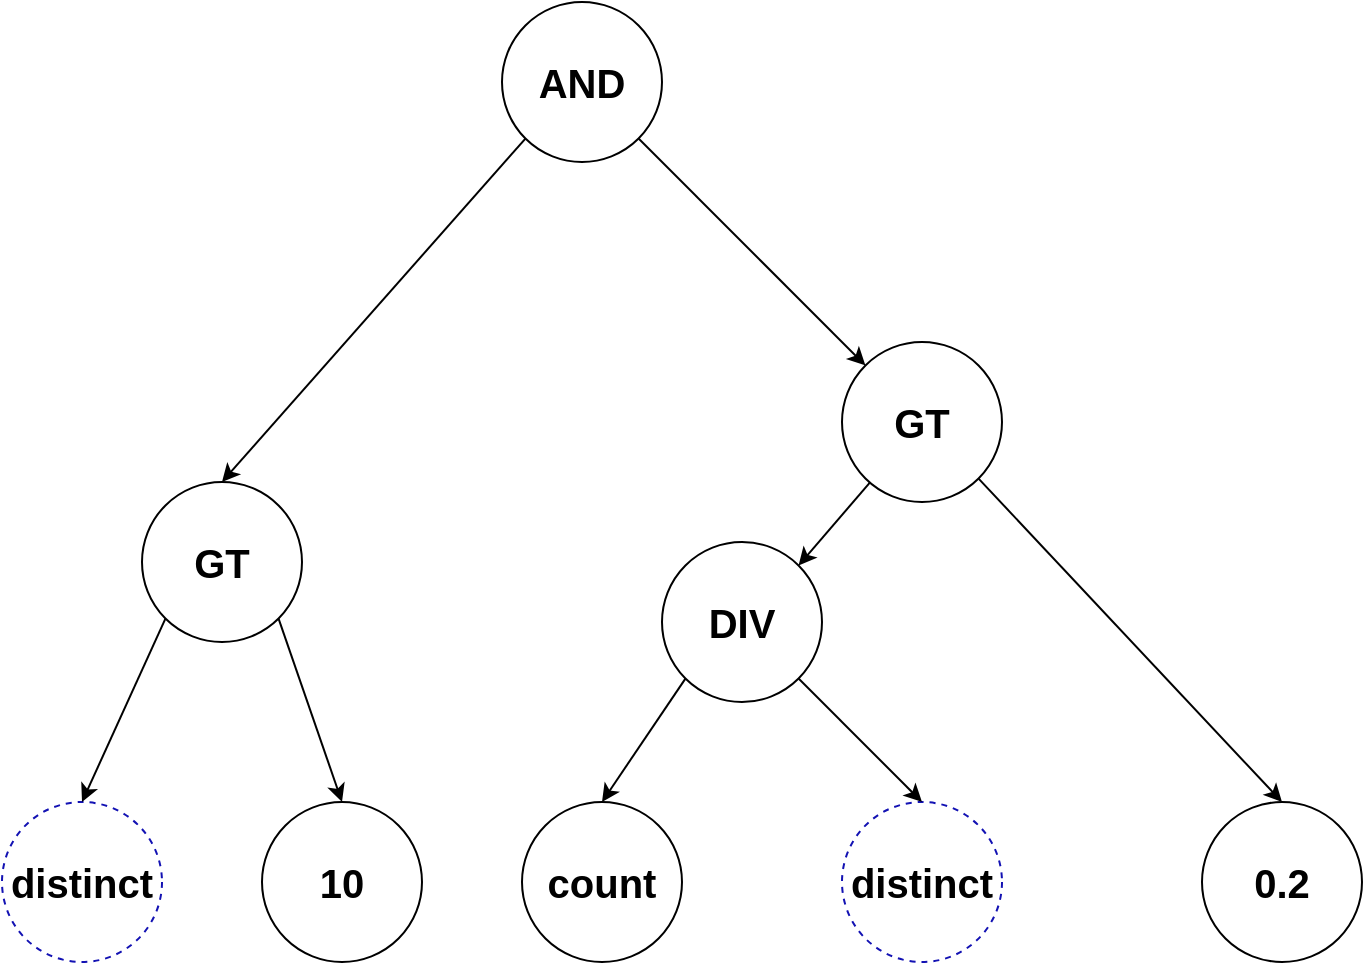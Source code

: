 <mxfile version="14.8.0" type="github">
  <diagram id="_eN63hCr3E5-bqdoEzAJ" name="Page-1">
    <mxGraphModel dx="1255" dy="754" grid="1" gridSize="10" guides="1" tooltips="1" connect="1" arrows="1" fold="1" page="1" pageScale="1" pageWidth="827" pageHeight="1169" math="0" shadow="0">
      <root>
        <mxCell id="0" />
        <mxCell id="1" parent="0" />
        <mxCell id="I1iA3QNqFAUBeCinv_yO-1" value="&lt;span style=&quot;font-size: 20px;&quot;&gt;AND&lt;/span&gt;" style="ellipse;whiteSpace=wrap;html=1;aspect=fixed;fontStyle=1;fontSize=20;" vertex="1" parent="1">
          <mxGeometry x="310" width="80" height="80" as="geometry" />
        </mxCell>
        <mxCell id="I1iA3QNqFAUBeCinv_yO-2" value="&lt;span style=&quot;font-size: 20px;&quot;&gt;distinct&lt;/span&gt;" style="ellipse;whiteSpace=wrap;html=1;aspect=fixed;dashed=1;strokeColor=#1312B3;fontStyle=1;fontSize=20;" vertex="1" parent="1">
          <mxGeometry x="60" y="400" width="80" height="80" as="geometry" />
        </mxCell>
        <mxCell id="I1iA3QNqFAUBeCinv_yO-3" value="&lt;span style=&quot;font-size: 20px;&quot;&gt;count&lt;/span&gt;" style="ellipse;whiteSpace=wrap;html=1;aspect=fixed;fontStyle=1;fontSize=20;" vertex="1" parent="1">
          <mxGeometry x="320" y="400" width="80" height="80" as="geometry" />
        </mxCell>
        <mxCell id="I1iA3QNqFAUBeCinv_yO-4" value="&lt;span style=&quot;font-size: 20px;&quot;&gt;distinct&lt;/span&gt;" style="ellipse;whiteSpace=wrap;html=1;aspect=fixed;dashed=1;strokeColor=#1312B3;fontStyle=1;fontSize=20;" vertex="1" parent="1">
          <mxGeometry x="480" y="400" width="80" height="80" as="geometry" />
        </mxCell>
        <mxCell id="I1iA3QNqFAUBeCinv_yO-5" value="&lt;span style=&quot;font-size: 20px;&quot;&gt;DIV&lt;/span&gt;" style="ellipse;whiteSpace=wrap;html=1;aspect=fixed;fontStyle=1;fontSize=20;" vertex="1" parent="1">
          <mxGeometry x="390" y="270" width="80" height="80" as="geometry" />
        </mxCell>
        <mxCell id="I1iA3QNqFAUBeCinv_yO-7" value="" style="endArrow=classic;html=1;exitX=1;exitY=1;exitDx=0;exitDy=0;entryX=0;entryY=0;entryDx=0;entryDy=0;fontStyle=1;fontSize=20;" edge="1" parent="1" source="I1iA3QNqFAUBeCinv_yO-1" target="I1iA3QNqFAUBeCinv_yO-13">
          <mxGeometry width="50" height="50" relative="1" as="geometry">
            <mxPoint x="296.451" y="197.635" as="sourcePoint" />
            <mxPoint x="450" y="260" as="targetPoint" />
          </mxGeometry>
        </mxCell>
        <mxCell id="I1iA3QNqFAUBeCinv_yO-8" value="&lt;span style=&quot;font-size: 20px;&quot;&gt;GT&lt;/span&gt;" style="ellipse;whiteSpace=wrap;html=1;aspect=fixed;fontStyle=1;fontSize=20;" vertex="1" parent="1">
          <mxGeometry x="130" y="240" width="80" height="80" as="geometry" />
        </mxCell>
        <mxCell id="I1iA3QNqFAUBeCinv_yO-9" value="&lt;span style=&quot;font-size: 20px;&quot;&gt;10&lt;/span&gt;" style="ellipse;whiteSpace=wrap;html=1;aspect=fixed;fontStyle=1;fontSize=20;" vertex="1" parent="1">
          <mxGeometry x="190" y="400" width="80" height="80" as="geometry" />
        </mxCell>
        <mxCell id="I1iA3QNqFAUBeCinv_yO-10" value="" style="endArrow=classic;html=1;exitX=0;exitY=1;exitDx=0;exitDy=0;fontStyle=1;fontSize=20;" edge="1" parent="1" source="I1iA3QNqFAUBeCinv_yO-8">
          <mxGeometry width="50" height="50" relative="1" as="geometry">
            <mxPoint x="338.284" y="188.284" as="sourcePoint" />
            <mxPoint x="100" y="400" as="targetPoint" />
          </mxGeometry>
        </mxCell>
        <mxCell id="I1iA3QNqFAUBeCinv_yO-11" value="" style="endArrow=classic;html=1;exitX=1;exitY=1;exitDx=0;exitDy=0;fontStyle=1;fontSize=20;" edge="1" parent="1" source="I1iA3QNqFAUBeCinv_yO-8">
          <mxGeometry width="50" height="50" relative="1" as="geometry">
            <mxPoint x="161.716" y="338.284" as="sourcePoint" />
            <mxPoint x="230" y="400" as="targetPoint" />
          </mxGeometry>
        </mxCell>
        <mxCell id="I1iA3QNqFAUBeCinv_yO-12" value="" style="endArrow=classic;html=1;exitX=0;exitY=1;exitDx=0;exitDy=0;entryX=0.5;entryY=0;entryDx=0;entryDy=0;fontStyle=1;fontSize=20;" edge="1" parent="1" source="I1iA3QNqFAUBeCinv_yO-1" target="I1iA3QNqFAUBeCinv_yO-8">
          <mxGeometry width="50" height="50" relative="1" as="geometry">
            <mxPoint x="151.716" y="318.284" as="sourcePoint" />
            <mxPoint x="110" y="410" as="targetPoint" />
          </mxGeometry>
        </mxCell>
        <mxCell id="I1iA3QNqFAUBeCinv_yO-13" value="&lt;span style=&quot;font-size: 20px;&quot;&gt;GT&lt;/span&gt;" style="ellipse;whiteSpace=wrap;html=1;aspect=fixed;fontStyle=1;fontSize=20;" vertex="1" parent="1">
          <mxGeometry x="480" y="170" width="80" height="80" as="geometry" />
        </mxCell>
        <mxCell id="I1iA3QNqFAUBeCinv_yO-14" value="&lt;span style=&quot;font-size: 20px;&quot;&gt;0.2&lt;/span&gt;" style="ellipse;whiteSpace=wrap;html=1;aspect=fixed;fontStyle=1;fontSize=20;" vertex="1" parent="1">
          <mxGeometry x="660" y="400" width="80" height="80" as="geometry" />
        </mxCell>
        <mxCell id="I1iA3QNqFAUBeCinv_yO-15" value="" style="endArrow=classic;html=1;entryX=1;entryY=0;entryDx=0;entryDy=0;fontStyle=1;fontSize=20;" edge="1" parent="1" source="I1iA3QNqFAUBeCinv_yO-13" target="I1iA3QNqFAUBeCinv_yO-5">
          <mxGeometry width="50" height="50" relative="1" as="geometry">
            <mxPoint x="348.284" y="138.284" as="sourcePoint" />
            <mxPoint x="430" y="290" as="targetPoint" />
          </mxGeometry>
        </mxCell>
        <mxCell id="I1iA3QNqFAUBeCinv_yO-16" value="" style="endArrow=classic;html=1;exitX=1;exitY=1;exitDx=0;exitDy=0;entryX=0.5;entryY=0;entryDx=0;entryDy=0;fontStyle=1;fontSize=20;" edge="1" parent="1" source="I1iA3QNqFAUBeCinv_yO-13" target="I1iA3QNqFAUBeCinv_yO-14">
          <mxGeometry width="50" height="50" relative="1" as="geometry">
            <mxPoint x="358.284" y="148.284" as="sourcePoint" />
            <mxPoint x="670" y="460" as="targetPoint" />
          </mxGeometry>
        </mxCell>
        <mxCell id="I1iA3QNqFAUBeCinv_yO-17" value="" style="endArrow=classic;html=1;exitX=0;exitY=1;exitDx=0;exitDy=0;entryX=0.5;entryY=0;entryDx=0;entryDy=0;fontStyle=1;fontSize=20;" edge="1" parent="1" source="I1iA3QNqFAUBeCinv_yO-5" target="I1iA3QNqFAUBeCinv_yO-3">
          <mxGeometry width="50" height="50" relative="1" as="geometry">
            <mxPoint x="208.284" y="318.284" as="sourcePoint" />
            <mxPoint x="240" y="410" as="targetPoint" />
          </mxGeometry>
        </mxCell>
        <mxCell id="I1iA3QNqFAUBeCinv_yO-18" value="" style="endArrow=classic;html=1;exitX=1;exitY=1;exitDx=0;exitDy=0;entryX=0.5;entryY=0;entryDx=0;entryDy=0;fontStyle=1;fontSize=20;" edge="1" parent="1" source="I1iA3QNqFAUBeCinv_yO-5" target="I1iA3QNqFAUBeCinv_yO-4">
          <mxGeometry width="50" height="50" relative="1" as="geometry">
            <mxPoint x="218.284" y="328.284" as="sourcePoint" />
            <mxPoint x="250" y="420" as="targetPoint" />
          </mxGeometry>
        </mxCell>
      </root>
    </mxGraphModel>
  </diagram>
</mxfile>
